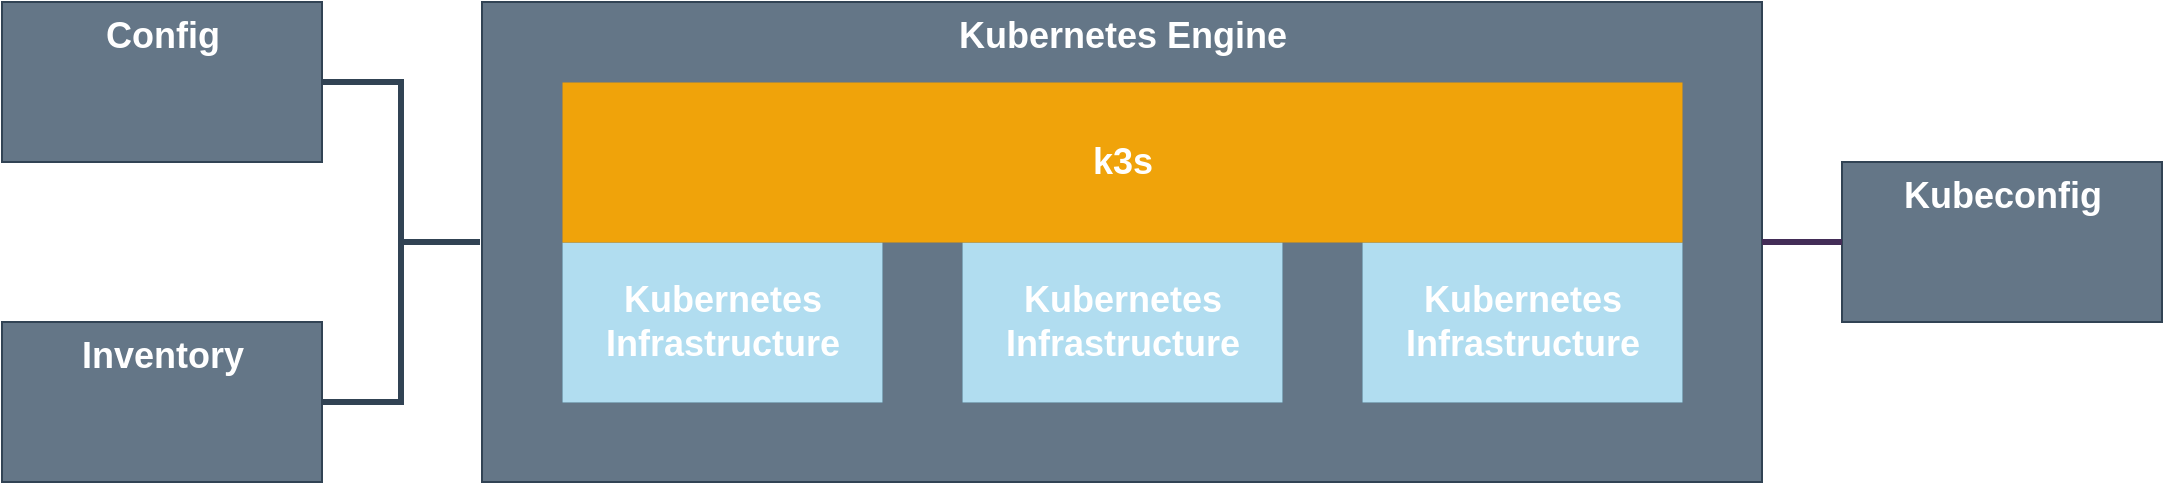 <mxfile version="14.6.13" type="device"><diagram id="RAiy0vfVW9Y7fRM-MidV" name="Page-1"><mxGraphModel dx="901" dy="672" grid="1" gridSize="10" guides="1" tooltips="1" connect="1" arrows="1" fold="1" page="1" pageScale="1" pageWidth="827" pageHeight="1169" math="0" shadow="0"><root><mxCell id="0"/><mxCell id="1" parent="0"/><mxCell id="nOdGpCVQRgmjpqub9s0j-17" value="Kubernetes Engine" style="verticalLabelPosition=middle;verticalAlign=top;html=1;shape=mxgraph.basic.rect;fillColor2=none;strokeWidth=1;size=20;indent=5;shadow=0;fontSize=18;fillColor=#647687;strokeColor=#314354;labelPosition=center;align=center;horizontal=1;fontStyle=1;sketch=0;fontColor=#ffffff;" parent="1" vertex="1"><mxGeometry x="440" y="80" width="640" height="240" as="geometry"/></mxCell><mxCell id="nOdGpCVQRgmjpqub9s0j-16" value="" style="strokeWidth=3;html=1;shape=mxgraph.flowchart.annotation_2;align=left;labelPosition=right;pointerEvents=1;shadow=0;fontSize=18;fontColor=#ffffff;fillColor=#647687;direction=west;strokeColor=#314354;" parent="1" vertex="1"><mxGeometry x="360" y="120" width="79" height="160" as="geometry"/></mxCell><mxCell id="nOdGpCVQRgmjpqub9s0j-18" value="Config" style="verticalLabelPosition=middle;verticalAlign=top;html=1;shape=mxgraph.basic.rect;fillColor2=none;strokeWidth=1;size=20;indent=0;shadow=0;sketch=0;fontSize=18;fontColor=#ffffff;fillColor=#647687;strokeColor=#314354;labelPosition=center;align=center;fontStyle=1" parent="1" vertex="1"><mxGeometry x="200" y="80" width="160" height="80" as="geometry"/></mxCell><mxCell id="nOdGpCVQRgmjpqub9s0j-19" value="Inventory" style="verticalLabelPosition=middle;verticalAlign=top;html=1;shape=mxgraph.basic.rect;fillColor2=none;strokeWidth=1;size=27.64;indent=100;shadow=0;sketch=0;fontSize=18;fontColor=#ffffff;fillColor=#647687;strokeColor=#314354;labelPosition=center;align=center;fontStyle=1" parent="1" vertex="1"><mxGeometry x="200" y="240" width="160" height="80" as="geometry"/></mxCell><mxCell id="nOdGpCVQRgmjpqub9s0j-20" value="Kubernetes &lt;br&gt;Infrastructure" style="verticalLabelPosition=middle;verticalAlign=middle;html=1;shape=mxgraph.basic.rect;fillColor2=none;strokeWidth=0;size=20;indent=5;shadow=0;sketch=0;fontSize=18;fillColor=#b1ddf0;strokeColor=#10739e;labelPosition=center;align=center;fontStyle=1;fontColor=#FFFFFF;" parent="1" vertex="1"><mxGeometry x="480" y="200" width="160" height="80" as="geometry"/></mxCell><mxCell id="nOdGpCVQRgmjpqub9s0j-22" value="Kubernetes&lt;br&gt;Infrastructure" style="verticalLabelPosition=middle;verticalAlign=middle;html=1;shape=mxgraph.basic.rect;fillColor2=none;strokeWidth=0;size=20;indent=5;shadow=0;sketch=0;fontSize=18;fillColor=#b1ddf0;strokeColor=#10739e;labelPosition=center;align=center;fontStyle=1;fontColor=#FFFFFF;" parent="1" vertex="1"><mxGeometry x="880" y="200" width="160" height="80" as="geometry"/></mxCell><mxCell id="nOdGpCVQRgmjpqub9s0j-23" value="Kubernetes&lt;br&gt;Infrastructure" style="verticalLabelPosition=middle;verticalAlign=middle;html=1;shape=mxgraph.basic.rect;fillColor2=none;strokeWidth=0;size=20;indent=5;shadow=0;sketch=0;fontSize=18;fillColor=#b1ddf0;strokeColor=#10739e;labelPosition=center;align=center;fontStyle=1;fontColor=#FFFFFF;" parent="1" vertex="1"><mxGeometry x="680" y="200" width="160" height="80" as="geometry"/></mxCell><mxCell id="nOdGpCVQRgmjpqub9s0j-24" value="Kubeconfig" style="verticalLabelPosition=middle;verticalAlign=top;html=1;shape=mxgraph.basic.rect;fillColor2=none;strokeWidth=1;size=0;indent=100;shadow=0;sketch=0;fontSize=18;fontColor=#ffffff;fillColor=#647687;strokeColor=#314354;labelPosition=center;align=center;fontStyle=1" parent="1" vertex="1"><mxGeometry x="1120" y="160" width="160" height="80" as="geometry"/></mxCell><mxCell id="nOdGpCVQRgmjpqub9s0j-26" value="" style="html=1;fontSize=18;fontColor=#FFFFFF;endArrow=none;endFill=0;strokeWidth=3;entryX=0;entryY=0.5;entryDx=0;entryDy=0;entryPerimeter=0;fillColor=#76608a;strokeColor=#432D57;" parent="1" target="nOdGpCVQRgmjpqub9s0j-24" edge="1"><mxGeometry width="100" relative="1" as="geometry"><mxPoint x="1080" y="200" as="sourcePoint"/><mxPoint x="1180" y="200" as="targetPoint"/><Array as="points"><mxPoint x="1120" y="200"/></Array></mxGeometry></mxCell><mxCell id="8ghnJGE3SCR-wVFp1z-6-1" value="k3s" style="verticalLabelPosition=middle;verticalAlign=middle;html=1;shape=mxgraph.basic.rect;fillColor2=none;strokeWidth=0;size=20;indent=5;shadow=0;sketch=0;fontSize=18;fillColor=#f0a30a;strokeColor=#BD7000;labelPosition=center;align=center;fontStyle=1;fontColor=#FFFFFF;" parent="1" vertex="1"><mxGeometry x="480" y="120" width="560" height="80" as="geometry"/></mxCell></root></mxGraphModel></diagram></mxfile>